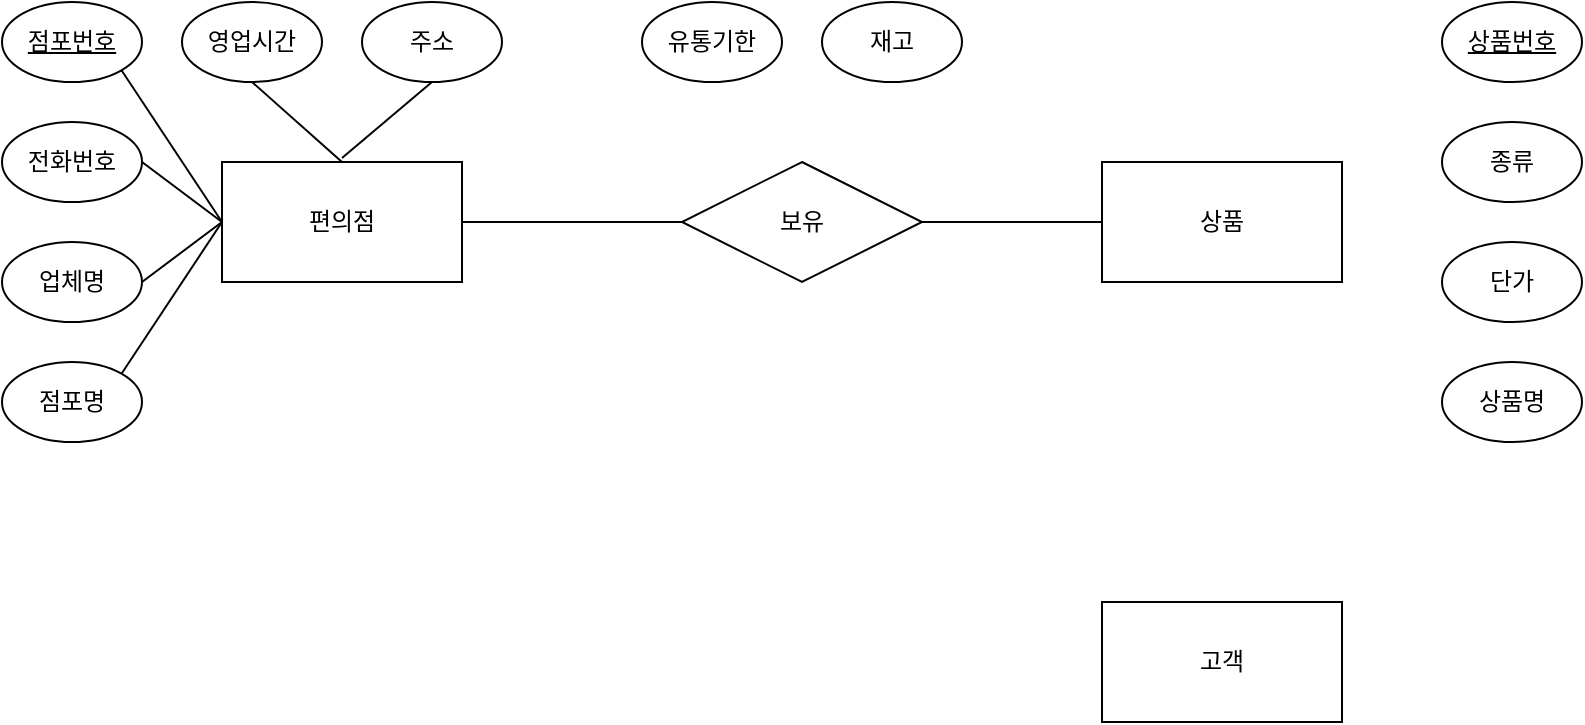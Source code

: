 <mxfile version="13.6.6" type="github"><diagram id="R2lEEEUBdFMjLlhIrx00" name="Page-1"><mxGraphModel dx="1617" dy="1140" grid="1" gridSize="10" guides="1" tooltips="1" connect="1" arrows="1" fold="1" page="1" pageScale="1" pageWidth="850" pageHeight="1100" math="0" shadow="0" extFonts="Permanent Marker^https://fonts.googleapis.com/css?family=Permanent+Marker"><root><mxCell id="0"/><mxCell id="1" parent="0"/><mxCell id="XHdqlnn8MqcItitF_mnX-2" value="편의점" style="rounded=0;whiteSpace=wrap;html=1;" vertex="1" parent="1"><mxGeometry x="80" y="210" width="120" height="60" as="geometry"/></mxCell><mxCell id="XHdqlnn8MqcItitF_mnX-3" value="고객" style="rounded=0;whiteSpace=wrap;html=1;" vertex="1" parent="1"><mxGeometry x="520" y="430" width="120" height="60" as="geometry"/></mxCell><mxCell id="XHdqlnn8MqcItitF_mnX-5" value="상품" style="rounded=0;whiteSpace=wrap;html=1;" vertex="1" parent="1"><mxGeometry x="520" y="210" width="120" height="60" as="geometry"/></mxCell><mxCell id="XHdqlnn8MqcItitF_mnX-7" value="보유" style="rhombus;whiteSpace=wrap;html=1;" vertex="1" parent="1"><mxGeometry x="310" y="210" width="120" height="60" as="geometry"/></mxCell><mxCell id="XHdqlnn8MqcItitF_mnX-15" value="" style="endArrow=none;html=1;exitX=1;exitY=0.5;exitDx=0;exitDy=0;" edge="1" parent="1" source="XHdqlnn8MqcItitF_mnX-2"><mxGeometry width="50" height="50" relative="1" as="geometry"><mxPoint x="280" y="290" as="sourcePoint"/><mxPoint x="310" y="240" as="targetPoint"/></mxGeometry></mxCell><mxCell id="XHdqlnn8MqcItitF_mnX-16" value="" style="endArrow=none;html=1;exitX=1;exitY=0.5;exitDx=0;exitDy=0;" edge="1" parent="1" source="XHdqlnn8MqcItitF_mnX-7"><mxGeometry width="50" height="50" relative="1" as="geometry"><mxPoint x="470" y="290" as="sourcePoint"/><mxPoint x="520" y="240" as="targetPoint"/></mxGeometry></mxCell><mxCell id="XHdqlnn8MqcItitF_mnX-19" value="&lt;u&gt;점포번호&lt;/u&gt;" style="ellipse;whiteSpace=wrap;html=1;gradientColor=none;rotation=0;" vertex="1" parent="1"><mxGeometry x="-30" y="130" width="70" height="40" as="geometry"/></mxCell><mxCell id="XHdqlnn8MqcItitF_mnX-20" value="전화번호" style="ellipse;whiteSpace=wrap;html=1;gradientColor=none;" vertex="1" parent="1"><mxGeometry x="-30" y="190" width="70" height="40" as="geometry"/></mxCell><mxCell id="XHdqlnn8MqcItitF_mnX-21" value="점포명" style="ellipse;whiteSpace=wrap;html=1;gradientColor=none;" vertex="1" parent="1"><mxGeometry x="-30" y="310" width="70" height="40" as="geometry"/></mxCell><mxCell id="XHdqlnn8MqcItitF_mnX-22" value="업체명" style="ellipse;whiteSpace=wrap;html=1;gradientColor=none;" vertex="1" parent="1"><mxGeometry x="-30" y="250" width="70" height="40" as="geometry"/></mxCell><mxCell id="XHdqlnn8MqcItitF_mnX-24" value="영업시간" style="ellipse;whiteSpace=wrap;html=1;gradientColor=none;" vertex="1" parent="1"><mxGeometry x="60" y="130" width="70" height="40" as="geometry"/></mxCell><mxCell id="XHdqlnn8MqcItitF_mnX-25" value="주소" style="ellipse;whiteSpace=wrap;html=1;gradientColor=none;" vertex="1" parent="1"><mxGeometry x="150" y="130" width="70" height="40" as="geometry"/></mxCell><mxCell id="XHdqlnn8MqcItitF_mnX-27" value="" style="endArrow=none;html=1;entryX=0;entryY=0.5;entryDx=0;entryDy=0;exitX=1;exitY=0.5;exitDx=0;exitDy=0;" edge="1" parent="1" source="XHdqlnn8MqcItitF_mnX-22" target="XHdqlnn8MqcItitF_mnX-2"><mxGeometry width="50" height="50" relative="1" as="geometry"><mxPoint x="40" y="290" as="sourcePoint"/><mxPoint x="90" y="240" as="targetPoint"/></mxGeometry></mxCell><mxCell id="XHdqlnn8MqcItitF_mnX-28" value="" style="endArrow=none;html=1;entryX=0;entryY=0.5;entryDx=0;entryDy=0;exitX=1;exitY=0.5;exitDx=0;exitDy=0;" edge="1" parent="1" source="XHdqlnn8MqcItitF_mnX-20"><mxGeometry width="50" height="50" relative="1" as="geometry"><mxPoint x="40" y="290" as="sourcePoint"/><mxPoint x="80" y="240" as="targetPoint"/></mxGeometry></mxCell><mxCell id="XHdqlnn8MqcItitF_mnX-29" value="" style="endArrow=none;html=1;entryX=0;entryY=0.5;entryDx=0;entryDy=0;exitX=1;exitY=1;exitDx=0;exitDy=0;" edge="1" parent="1" source="XHdqlnn8MqcItitF_mnX-19" target="XHdqlnn8MqcItitF_mnX-2"><mxGeometry width="50" height="50" relative="1" as="geometry"><mxPoint x="60" y="310" as="sourcePoint"/><mxPoint x="100" y="260" as="targetPoint"/></mxGeometry></mxCell><mxCell id="XHdqlnn8MqcItitF_mnX-30" value="" style="endArrow=none;html=1;entryX=0;entryY=0.5;entryDx=0;entryDy=0;exitX=1;exitY=0;exitDx=0;exitDy=0;" edge="1" parent="1" source="XHdqlnn8MqcItitF_mnX-21" target="XHdqlnn8MqcItitF_mnX-2"><mxGeometry width="50" height="50" relative="1" as="geometry"><mxPoint x="70" y="320" as="sourcePoint"/><mxPoint x="110" y="270" as="targetPoint"/></mxGeometry></mxCell><mxCell id="XHdqlnn8MqcItitF_mnX-31" value="" style="endArrow=none;html=1;exitX=0.5;exitY=1;exitDx=0;exitDy=0;entryX=0.5;entryY=0;entryDx=0;entryDy=0;" edge="1" parent="1" source="XHdqlnn8MqcItitF_mnX-24" target="XHdqlnn8MqcItitF_mnX-2"><mxGeometry width="50" height="50" relative="1" as="geometry"><mxPoint x="80" y="330" as="sourcePoint"/><mxPoint x="120" y="210" as="targetPoint"/></mxGeometry></mxCell><mxCell id="XHdqlnn8MqcItitF_mnX-32" value="" style="endArrow=none;html=1;exitX=0.5;exitY=1;exitDx=0;exitDy=0;" edge="1" parent="1" source="XHdqlnn8MqcItitF_mnX-25"><mxGeometry width="50" height="50" relative="1" as="geometry"><mxPoint x="185" y="190" as="sourcePoint"/><mxPoint x="140" y="208" as="targetPoint"/></mxGeometry></mxCell><mxCell id="XHdqlnn8MqcItitF_mnX-33" value="&lt;u&gt;상품번호&lt;/u&gt;" style="ellipse;whiteSpace=wrap;html=1;gradientColor=none;" vertex="1" parent="1"><mxGeometry x="690" y="130" width="70" height="40" as="geometry"/></mxCell><mxCell id="XHdqlnn8MqcItitF_mnX-34" value="종류" style="ellipse;whiteSpace=wrap;html=1;gradientColor=none;" vertex="1" parent="1"><mxGeometry x="690" y="190" width="70" height="40" as="geometry"/></mxCell><mxCell id="XHdqlnn8MqcItitF_mnX-36" value="상품명" style="ellipse;whiteSpace=wrap;html=1;gradientColor=none;" vertex="1" parent="1"><mxGeometry x="690" y="310" width="70" height="40" as="geometry"/></mxCell><mxCell id="XHdqlnn8MqcItitF_mnX-37" value="재고" style="ellipse;whiteSpace=wrap;html=1;gradientColor=none;" vertex="1" parent="1"><mxGeometry x="380" y="130" width="70" height="40" as="geometry"/></mxCell><mxCell id="XHdqlnn8MqcItitF_mnX-38" value="유통기한" style="ellipse;whiteSpace=wrap;html=1;gradientColor=none;" vertex="1" parent="1"><mxGeometry x="290" y="130" width="70" height="40" as="geometry"/></mxCell><mxCell id="XHdqlnn8MqcItitF_mnX-39" value="단가" style="ellipse;whiteSpace=wrap;html=1;gradientColor=none;" vertex="1" parent="1"><mxGeometry x="690" y="250" width="70" height="40" as="geometry"/></mxCell></root></mxGraphModel></diagram></mxfile>